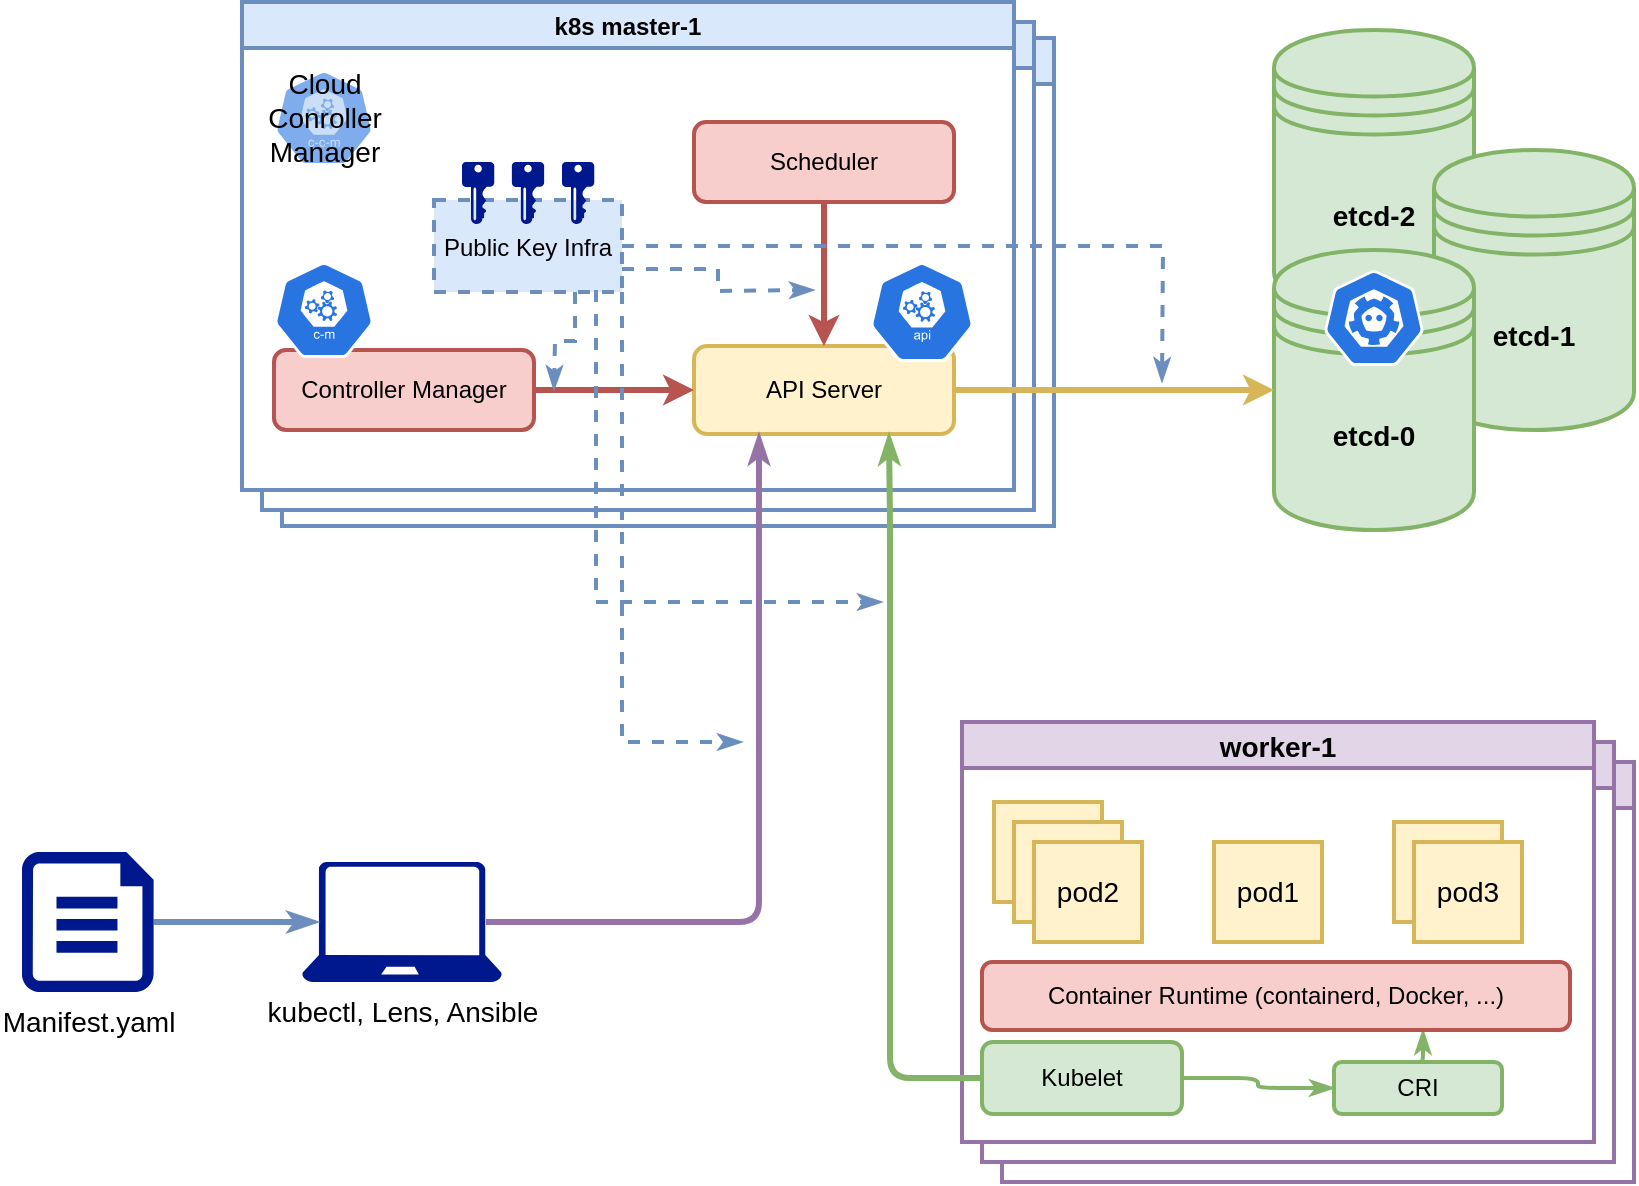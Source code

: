 <mxfile version="17.4.5" type="device"><diagram name="Page-1" id="c7558073-3199-34d8-9f00-42111426c3f3"><mxGraphModel dx="799" dy="633" grid="1" gridSize="10" guides="1" tooltips="1" connect="1" arrows="1" fold="1" page="1" pageScale="1" pageWidth="826" pageHeight="1169" background="none" math="0" shadow="0"><root><mxCell id="0"/><mxCell id="1" parent="0"/><mxCell id="LXiALC1T53WTGqMah1LK-255" value="" style="group" parent="1" vertex="1" connectable="0"><mxGeometry x="520" y="500" width="316" height="210" as="geometry"/></mxCell><mxCell id="LXiALC1T53WTGqMah1LK-256" value="worker-1" style="swimlane;rounded=0;fontSize=14;strokeColor=#9673a6;strokeWidth=2;swimlaneFillColor=default;fillColor=#e1d5e7;" parent="LXiALC1T53WTGqMah1LK-255" vertex="1"><mxGeometry width="316" height="210" as="geometry"/></mxCell><mxCell id="LXiALC1T53WTGqMah1LK-257" style="edgeStyle=orthogonalEdgeStyle;rounded=1;orthogonalLoop=1;jettySize=auto;html=1;exitX=0.5;exitY=0;exitDx=0;exitDy=0;entryX=0.75;entryY=1;entryDx=0;entryDy=0;fontSize=14;endArrow=classicThin;endFill=1;strokeWidth=2;fillColor=#d5e8d4;strokeColor=#82b366;" parent="LXiALC1T53WTGqMah1LK-256" source="LXiALC1T53WTGqMah1LK-258" target="LXiALC1T53WTGqMah1LK-259" edge="1"><mxGeometry relative="1" as="geometry"/></mxCell><mxCell id="LXiALC1T53WTGqMah1LK-258" value="&lt;div&gt;CRI&lt;/div&gt;" style="rounded=1;whiteSpace=wrap;html=1;strokeColor=#82b366;strokeWidth=2;fillColor=#d5e8d4;" parent="LXiALC1T53WTGqMah1LK-256" vertex="1"><mxGeometry x="186" y="170" width="84" height="26" as="geometry"/></mxCell><mxCell id="LXiALC1T53WTGqMah1LK-259" value="&lt;div&gt;Container Runtime (containerd, Docker, ...)&lt;/div&gt;" style="rounded=1;whiteSpace=wrap;html=1;strokeColor=#b85450;strokeWidth=2;fillColor=#f8cecc;" parent="LXiALC1T53WTGqMah1LK-256" vertex="1"><mxGeometry x="10" y="120" width="294" height="34" as="geometry"/></mxCell><mxCell id="LXiALC1T53WTGqMah1LK-260" style="edgeStyle=orthogonalEdgeStyle;rounded=1;orthogonalLoop=1;jettySize=auto;html=1;exitX=1;exitY=0.5;exitDx=0;exitDy=0;entryX=0;entryY=0.5;entryDx=0;entryDy=0;fontSize=14;strokeWidth=2;endArrow=classicThin;endFill=1;fillColor=#d5e8d4;strokeColor=#82b366;" parent="LXiALC1T53WTGqMah1LK-256" source="LXiALC1T53WTGqMah1LK-261" target="LXiALC1T53WTGqMah1LK-258" edge="1"><mxGeometry relative="1" as="geometry"/></mxCell><mxCell id="LXiALC1T53WTGqMah1LK-261" value="&lt;div&gt;Kubelet&lt;/div&gt;" style="rounded=1;whiteSpace=wrap;html=1;strokeColor=#82b366;strokeWidth=2;fillColor=#d5e8d4;" parent="LXiALC1T53WTGqMah1LK-256" vertex="1"><mxGeometry x="10" y="160" width="100" height="36" as="geometry"/></mxCell><mxCell id="LXiALC1T53WTGqMah1LK-262" value="" style="rounded=0;whiteSpace=wrap;html=1;fontSize=14;strokeColor=#d6b656;strokeWidth=2;fillColor=#fff2cc;" parent="LXiALC1T53WTGqMah1LK-256" vertex="1"><mxGeometry x="16" y="40" width="54" height="50" as="geometry"/></mxCell><mxCell id="LXiALC1T53WTGqMah1LK-263" value="pod1" style="rounded=0;whiteSpace=wrap;html=1;fontSize=14;strokeColor=#d6b656;strokeWidth=2;fillColor=#fff2cc;" parent="LXiALC1T53WTGqMah1LK-256" vertex="1"><mxGeometry x="126" y="60" width="54" height="50" as="geometry"/></mxCell><mxCell id="LXiALC1T53WTGqMah1LK-264" value="" style="rounded=0;whiteSpace=wrap;html=1;fontSize=14;strokeColor=#d6b656;strokeWidth=2;fillColor=#fff2cc;" parent="LXiALC1T53WTGqMah1LK-256" vertex="1"><mxGeometry x="216" y="50" width="54" height="50" as="geometry"/></mxCell><mxCell id="LXiALC1T53WTGqMah1LK-265" value="" style="rounded=0;whiteSpace=wrap;html=1;fontSize=14;strokeColor=#d6b656;strokeWidth=2;fillColor=#fff2cc;" parent="LXiALC1T53WTGqMah1LK-255" vertex="1"><mxGeometry x="26" y="50" width="54" height="50" as="geometry"/></mxCell><mxCell id="LXiALC1T53WTGqMah1LK-266" value="pod2" style="rounded=0;whiteSpace=wrap;html=1;fontSize=14;strokeColor=#d6b656;strokeWidth=2;fillColor=#fff2cc;" parent="LXiALC1T53WTGqMah1LK-255" vertex="1"><mxGeometry x="36" y="60" width="54" height="50" as="geometry"/></mxCell><mxCell id="LXiALC1T53WTGqMah1LK-267" value="pod3" style="rounded=0;whiteSpace=wrap;html=1;fontSize=14;strokeColor=#d6b656;strokeWidth=2;fillColor=#fff2cc;" parent="LXiALC1T53WTGqMah1LK-255" vertex="1"><mxGeometry x="226" y="60" width="54" height="50" as="geometry"/></mxCell><mxCell id="LXiALC1T53WTGqMah1LK-242" value="" style="group" parent="1" vertex="1" connectable="0"><mxGeometry x="510" y="490" width="316" height="210" as="geometry"/></mxCell><mxCell id="LXiALC1T53WTGqMah1LK-243" value="worker-1" style="swimlane;rounded=0;fontSize=14;strokeColor=#9673a6;strokeWidth=2;swimlaneFillColor=default;fillColor=#e1d5e7;" parent="LXiALC1T53WTGqMah1LK-242" vertex="1"><mxGeometry width="316" height="210" as="geometry"/></mxCell><mxCell id="LXiALC1T53WTGqMah1LK-244" style="edgeStyle=orthogonalEdgeStyle;rounded=1;orthogonalLoop=1;jettySize=auto;html=1;exitX=0.5;exitY=0;exitDx=0;exitDy=0;entryX=0.75;entryY=1;entryDx=0;entryDy=0;fontSize=14;endArrow=classicThin;endFill=1;strokeWidth=2;fillColor=#d5e8d4;strokeColor=#82b366;" parent="LXiALC1T53WTGqMah1LK-243" source="LXiALC1T53WTGqMah1LK-245" target="LXiALC1T53WTGqMah1LK-246" edge="1"><mxGeometry relative="1" as="geometry"/></mxCell><mxCell id="LXiALC1T53WTGqMah1LK-245" value="&lt;div&gt;CRI&lt;/div&gt;" style="rounded=1;whiteSpace=wrap;html=1;strokeColor=#82b366;strokeWidth=2;fillColor=#d5e8d4;" parent="LXiALC1T53WTGqMah1LK-243" vertex="1"><mxGeometry x="186" y="170" width="84" height="26" as="geometry"/></mxCell><mxCell id="LXiALC1T53WTGqMah1LK-246" value="&lt;div&gt;Container Runtime (containerd, Docker, ...)&lt;/div&gt;" style="rounded=1;whiteSpace=wrap;html=1;strokeColor=#b85450;strokeWidth=2;fillColor=#f8cecc;" parent="LXiALC1T53WTGqMah1LK-243" vertex="1"><mxGeometry x="10" y="120" width="294" height="34" as="geometry"/></mxCell><mxCell id="LXiALC1T53WTGqMah1LK-247" style="edgeStyle=orthogonalEdgeStyle;rounded=1;orthogonalLoop=1;jettySize=auto;html=1;exitX=1;exitY=0.5;exitDx=0;exitDy=0;entryX=0;entryY=0.5;entryDx=0;entryDy=0;fontSize=14;strokeWidth=2;endArrow=classicThin;endFill=1;fillColor=#d5e8d4;strokeColor=#82b366;" parent="LXiALC1T53WTGqMah1LK-243" source="LXiALC1T53WTGqMah1LK-248" target="LXiALC1T53WTGqMah1LK-245" edge="1"><mxGeometry relative="1" as="geometry"/></mxCell><mxCell id="LXiALC1T53WTGqMah1LK-248" value="&lt;div&gt;Kubelet&lt;/div&gt;" style="rounded=1;whiteSpace=wrap;html=1;strokeColor=#82b366;strokeWidth=2;fillColor=#d5e8d4;" parent="LXiALC1T53WTGqMah1LK-243" vertex="1"><mxGeometry x="10" y="160" width="100" height="36" as="geometry"/></mxCell><mxCell id="LXiALC1T53WTGqMah1LK-249" value="" style="rounded=0;whiteSpace=wrap;html=1;fontSize=14;strokeColor=#d6b656;strokeWidth=2;fillColor=#fff2cc;" parent="LXiALC1T53WTGqMah1LK-243" vertex="1"><mxGeometry x="16" y="40" width="54" height="50" as="geometry"/></mxCell><mxCell id="LXiALC1T53WTGqMah1LK-250" value="pod1" style="rounded=0;whiteSpace=wrap;html=1;fontSize=14;strokeColor=#d6b656;strokeWidth=2;fillColor=#fff2cc;" parent="LXiALC1T53WTGqMah1LK-243" vertex="1"><mxGeometry x="126" y="60" width="54" height="50" as="geometry"/></mxCell><mxCell id="LXiALC1T53WTGqMah1LK-251" value="" style="rounded=0;whiteSpace=wrap;html=1;fontSize=14;strokeColor=#d6b656;strokeWidth=2;fillColor=#fff2cc;" parent="LXiALC1T53WTGqMah1LK-243" vertex="1"><mxGeometry x="216" y="50" width="54" height="50" as="geometry"/></mxCell><mxCell id="LXiALC1T53WTGqMah1LK-252" value="" style="rounded=0;whiteSpace=wrap;html=1;fontSize=14;strokeColor=#d6b656;strokeWidth=2;fillColor=#fff2cc;" parent="LXiALC1T53WTGqMah1LK-242" vertex="1"><mxGeometry x="26" y="50" width="54" height="50" as="geometry"/></mxCell><mxCell id="LXiALC1T53WTGqMah1LK-253" value="pod2" style="rounded=0;whiteSpace=wrap;html=1;fontSize=14;strokeColor=#d6b656;strokeWidth=2;fillColor=#fff2cc;" parent="LXiALC1T53WTGqMah1LK-242" vertex="1"><mxGeometry x="36" y="60" width="54" height="50" as="geometry"/></mxCell><mxCell id="LXiALC1T53WTGqMah1LK-254" value="pod3" style="rounded=0;whiteSpace=wrap;html=1;fontSize=14;strokeColor=#d6b656;strokeWidth=2;fillColor=#fff2cc;" parent="LXiALC1T53WTGqMah1LK-242" vertex="1"><mxGeometry x="226" y="60" width="54" height="50" as="geometry"/></mxCell><mxCell id="LXiALC1T53WTGqMah1LK-229" value="k8s master-1" style="swimlane;rounded=0;strokeColor=#6c8ebf;strokeWidth=2;fillColor=#dae8fc;gradientColor=none;swimlaneFillColor=default;" parent="1" vertex="1"><mxGeometry x="160" y="138" width="386" height="244" as="geometry"><mxRectangle x="90" y="160" width="110" height="23" as="alternateBounds"/></mxGeometry></mxCell><mxCell id="LXiALC1T53WTGqMah1LK-230" value="&lt;div&gt;API Server&lt;/div&gt;" style="rounded=1;whiteSpace=wrap;html=1;strokeColor=#d6b656;strokeWidth=2;fillColor=#fff2cc;" parent="LXiALC1T53WTGqMah1LK-229" vertex="1"><mxGeometry x="226" y="172" width="130" height="44" as="geometry"/></mxCell><mxCell id="LXiALC1T53WTGqMah1LK-231" style="edgeStyle=orthogonalEdgeStyle;rounded=1;orthogonalLoop=1;jettySize=auto;html=1;exitX=1;exitY=0.5;exitDx=0;exitDy=0;entryX=0;entryY=0.5;entryDx=0;entryDy=0;fontSize=14;strokeWidth=3;fillColor=#f8cecc;strokeColor=#b85450;" parent="LXiALC1T53WTGqMah1LK-229" source="LXiALC1T53WTGqMah1LK-232" target="LXiALC1T53WTGqMah1LK-230" edge="1"><mxGeometry relative="1" as="geometry"/></mxCell><mxCell id="LXiALC1T53WTGqMah1LK-232" value="&lt;div&gt;Controller Manager&lt;/div&gt;" style="rounded=1;whiteSpace=wrap;html=1;strokeColor=#b85450;strokeWidth=2;fillColor=#f8cecc;" parent="LXiALC1T53WTGqMah1LK-229" vertex="1"><mxGeometry x="16" y="174" width="130" height="40" as="geometry"/></mxCell><mxCell id="LXiALC1T53WTGqMah1LK-233" value="&lt;div&gt;Scheduler&lt;/div&gt;" style="rounded=1;whiteSpace=wrap;html=1;strokeColor=#b85450;strokeWidth=2;fillColor=#f8cecc;" parent="LXiALC1T53WTGqMah1LK-229" vertex="1"><mxGeometry x="226" y="60" width="130" height="40" as="geometry"/></mxCell><mxCell id="LXiALC1T53WTGqMah1LK-234" style="edgeStyle=orthogonalEdgeStyle;rounded=1;orthogonalLoop=1;jettySize=auto;html=1;exitX=0.5;exitY=1;exitDx=0;exitDy=0;fontSize=14;strokeWidth=3;entryX=0.5;entryY=0;entryDx=0;entryDy=0;fillColor=#f8cecc;strokeColor=#b85450;" parent="LXiALC1T53WTGqMah1LK-229" source="LXiALC1T53WTGqMah1LK-233" target="LXiALC1T53WTGqMah1LK-230" edge="1"><mxGeometry relative="1" as="geometry"><mxPoint x="304.824" y="214" as="targetPoint"/></mxGeometry></mxCell><mxCell id="LXiALC1T53WTGqMah1LK-235" value="&lt;font style=&quot;font-size: 12px&quot;&gt;Public Key Infra&lt;/font&gt;" style="rounded=0;whiteSpace=wrap;html=1;fontSize=14;strokeColor=#6c8ebf;strokeWidth=2;dashed=1;fillColor=#dae8fc;" parent="LXiALC1T53WTGqMah1LK-229" vertex="1"><mxGeometry x="96" y="99" width="94" height="46" as="geometry"/></mxCell><mxCell id="LXiALC1T53WTGqMah1LK-236" value="" style="sketch=0;html=1;dashed=0;whitespace=wrap;fillColor=#2875E2;strokeColor=#ffffff;points=[[0.005,0.63,0],[0.1,0.2,0],[0.9,0.2,0],[0.5,0,0],[0.995,0.63,0],[0.72,0.99,0],[0.5,1,0],[0.28,0.99,0]];shape=mxgraph.kubernetes.icon;prIcon=api;rounded=0;fontSize=14;" parent="LXiALC1T53WTGqMah1LK-229" vertex="1"><mxGeometry x="310" y="130" width="60" height="50" as="geometry"/></mxCell><mxCell id="LXiALC1T53WTGqMah1LK-237" value="" style="sketch=0;html=1;dashed=0;whitespace=wrap;fillColor=#2875E2;strokeColor=#ffffff;points=[[0.005,0.63,0],[0.1,0.2,0],[0.9,0.2,0],[0.5,0,0],[0.995,0.63,0],[0.72,0.99,0],[0.5,1,0],[0.28,0.99,0]];shape=mxgraph.kubernetes.icon;prIcon=c_m;rounded=0;fontSize=14;" parent="LXiALC1T53WTGqMah1LK-229" vertex="1"><mxGeometry x="16" y="130" width="50" height="48" as="geometry"/></mxCell><mxCell id="LXiALC1T53WTGqMah1LK-238" value="&lt;div&gt;Cloud&lt;/div&gt;&lt;div&gt;Conroller&lt;/div&gt;&lt;div&gt;Manager&lt;/div&gt;" style="sketch=0;html=1;dashed=0;whitespace=wrap;fillColor=#2875E2;strokeColor=#ffffff;points=[[0.005,0.63,0],[0.1,0.2,0],[0.9,0.2,0],[0.5,0,0],[0.995,0.63,0],[0.72,0.99,0],[0.5,1,0],[0.28,0.99,0]];shape=mxgraph.kubernetes.icon;prIcon=c_c_m;rounded=0;fontSize=14;shadow=0;opacity=60;" parent="LXiALC1T53WTGqMah1LK-229" vertex="1"><mxGeometry x="16" y="34" width="50" height="48" as="geometry"/></mxCell><mxCell id="LXiALC1T53WTGqMah1LK-239" value="" style="sketch=0;aspect=fixed;pointerEvents=1;shadow=0;dashed=0;html=1;strokeColor=none;labelPosition=center;verticalLabelPosition=bottom;verticalAlign=top;align=center;fillColor=#00188D;shape=mxgraph.mscae.enterprise.key_permissions;rounded=0;fontSize=14;" parent="LXiALC1T53WTGqMah1LK-229" vertex="1"><mxGeometry x="110" y="80" width="16.12" height="31" as="geometry"/></mxCell><mxCell id="LXiALC1T53WTGqMah1LK-240" value="" style="sketch=0;aspect=fixed;pointerEvents=1;shadow=0;dashed=0;html=1;strokeColor=none;labelPosition=center;verticalLabelPosition=bottom;verticalAlign=top;align=center;fillColor=#00188D;shape=mxgraph.mscae.enterprise.key_permissions;rounded=0;fontSize=14;" parent="LXiALC1T53WTGqMah1LK-229" vertex="1"><mxGeometry x="160" y="80" width="16.12" height="31" as="geometry"/></mxCell><mxCell id="LXiALC1T53WTGqMah1LK-241" value="" style="sketch=0;aspect=fixed;pointerEvents=1;shadow=0;dashed=0;html=1;strokeColor=none;labelPosition=center;verticalLabelPosition=bottom;verticalAlign=top;align=center;fillColor=#00188D;shape=mxgraph.mscae.enterprise.key_permissions;rounded=0;fontSize=14;" parent="LXiALC1T53WTGqMah1LK-229" vertex="1"><mxGeometry x="134.94" y="80" width="16.12" height="31" as="geometry"/></mxCell><mxCell id="LXiALC1T53WTGqMah1LK-216" value="k8s master-1" style="swimlane;rounded=0;strokeColor=#6c8ebf;strokeWidth=2;fillColor=#dae8fc;gradientColor=none;swimlaneFillColor=default;" parent="1" vertex="1"><mxGeometry x="150" y="130" width="386" height="244" as="geometry"><mxRectangle x="90" y="160" width="110" height="23" as="alternateBounds"/></mxGeometry></mxCell><mxCell id="LXiALC1T53WTGqMah1LK-217" value="&lt;div&gt;API Server&lt;/div&gt;" style="rounded=1;whiteSpace=wrap;html=1;strokeColor=#d6b656;strokeWidth=2;fillColor=#fff2cc;" parent="LXiALC1T53WTGqMah1LK-216" vertex="1"><mxGeometry x="226" y="172" width="130" height="44" as="geometry"/></mxCell><mxCell id="LXiALC1T53WTGqMah1LK-218" style="edgeStyle=orthogonalEdgeStyle;rounded=1;orthogonalLoop=1;jettySize=auto;html=1;exitX=1;exitY=0.5;exitDx=0;exitDy=0;entryX=0;entryY=0.5;entryDx=0;entryDy=0;fontSize=14;strokeWidth=3;fillColor=#f8cecc;strokeColor=#b85450;" parent="LXiALC1T53WTGqMah1LK-216" source="LXiALC1T53WTGqMah1LK-219" target="LXiALC1T53WTGqMah1LK-217" edge="1"><mxGeometry relative="1" as="geometry"/></mxCell><mxCell id="LXiALC1T53WTGqMah1LK-219" value="&lt;div&gt;Controller Manager&lt;/div&gt;" style="rounded=1;whiteSpace=wrap;html=1;strokeColor=#b85450;strokeWidth=2;fillColor=#f8cecc;" parent="LXiALC1T53WTGqMah1LK-216" vertex="1"><mxGeometry x="16" y="174" width="130" height="40" as="geometry"/></mxCell><mxCell id="LXiALC1T53WTGqMah1LK-220" value="&lt;div&gt;Scheduler&lt;/div&gt;" style="rounded=1;whiteSpace=wrap;html=1;strokeColor=#b85450;strokeWidth=2;fillColor=#f8cecc;" parent="LXiALC1T53WTGqMah1LK-216" vertex="1"><mxGeometry x="226" y="60" width="130" height="40" as="geometry"/></mxCell><mxCell id="LXiALC1T53WTGqMah1LK-221" style="edgeStyle=orthogonalEdgeStyle;rounded=1;orthogonalLoop=1;jettySize=auto;html=1;exitX=0.5;exitY=1;exitDx=0;exitDy=0;fontSize=14;strokeWidth=3;entryX=0.5;entryY=0;entryDx=0;entryDy=0;fillColor=#f8cecc;strokeColor=#b85450;" parent="LXiALC1T53WTGqMah1LK-216" source="LXiALC1T53WTGqMah1LK-220" target="LXiALC1T53WTGqMah1LK-217" edge="1"><mxGeometry relative="1" as="geometry"><mxPoint x="304.824" y="214" as="targetPoint"/></mxGeometry></mxCell><mxCell id="LXiALC1T53WTGqMah1LK-222" value="&lt;font style=&quot;font-size: 12px&quot;&gt;Public Key Infra&lt;/font&gt;" style="rounded=0;whiteSpace=wrap;html=1;fontSize=14;strokeColor=#6c8ebf;strokeWidth=2;dashed=1;fillColor=#dae8fc;" parent="LXiALC1T53WTGqMah1LK-216" vertex="1"><mxGeometry x="96" y="99" width="94" height="46" as="geometry"/></mxCell><mxCell id="LXiALC1T53WTGqMah1LK-223" value="" style="sketch=0;html=1;dashed=0;whitespace=wrap;fillColor=#2875E2;strokeColor=#ffffff;points=[[0.005,0.63,0],[0.1,0.2,0],[0.9,0.2,0],[0.5,0,0],[0.995,0.63,0],[0.72,0.99,0],[0.5,1,0],[0.28,0.99,0]];shape=mxgraph.kubernetes.icon;prIcon=api;rounded=0;fontSize=14;" parent="LXiALC1T53WTGqMah1LK-216" vertex="1"><mxGeometry x="310" y="130" width="60" height="50" as="geometry"/></mxCell><mxCell id="LXiALC1T53WTGqMah1LK-224" value="" style="sketch=0;html=1;dashed=0;whitespace=wrap;fillColor=#2875E2;strokeColor=#ffffff;points=[[0.005,0.63,0],[0.1,0.2,0],[0.9,0.2,0],[0.5,0,0],[0.995,0.63,0],[0.72,0.99,0],[0.5,1,0],[0.28,0.99,0]];shape=mxgraph.kubernetes.icon;prIcon=c_m;rounded=0;fontSize=14;" parent="LXiALC1T53WTGqMah1LK-216" vertex="1"><mxGeometry x="16" y="130" width="50" height="48" as="geometry"/></mxCell><mxCell id="LXiALC1T53WTGqMah1LK-225" value="&lt;div&gt;Cloud&lt;/div&gt;&lt;div&gt;Conroller&lt;/div&gt;&lt;div&gt;Manager&lt;/div&gt;" style="sketch=0;html=1;dashed=0;whitespace=wrap;fillColor=#2875E2;strokeColor=#ffffff;points=[[0.005,0.63,0],[0.1,0.2,0],[0.9,0.2,0],[0.5,0,0],[0.995,0.63,0],[0.72,0.99,0],[0.5,1,0],[0.28,0.99,0]];shape=mxgraph.kubernetes.icon;prIcon=c_c_m;rounded=0;fontSize=14;shadow=0;opacity=60;" parent="LXiALC1T53WTGqMah1LK-216" vertex="1"><mxGeometry x="16" y="34" width="50" height="48" as="geometry"/></mxCell><mxCell id="LXiALC1T53WTGqMah1LK-226" value="" style="sketch=0;aspect=fixed;pointerEvents=1;shadow=0;dashed=0;html=1;strokeColor=none;labelPosition=center;verticalLabelPosition=bottom;verticalAlign=top;align=center;fillColor=#00188D;shape=mxgraph.mscae.enterprise.key_permissions;rounded=0;fontSize=14;" parent="LXiALC1T53WTGqMah1LK-216" vertex="1"><mxGeometry x="110" y="80" width="16.12" height="31" as="geometry"/></mxCell><mxCell id="LXiALC1T53WTGqMah1LK-227" value="" style="sketch=0;aspect=fixed;pointerEvents=1;shadow=0;dashed=0;html=1;strokeColor=none;labelPosition=center;verticalLabelPosition=bottom;verticalAlign=top;align=center;fillColor=#00188D;shape=mxgraph.mscae.enterprise.key_permissions;rounded=0;fontSize=14;" parent="LXiALC1T53WTGqMah1LK-216" vertex="1"><mxGeometry x="160" y="80" width="16.12" height="31" as="geometry"/></mxCell><mxCell id="LXiALC1T53WTGqMah1LK-228" value="" style="sketch=0;aspect=fixed;pointerEvents=1;shadow=0;dashed=0;html=1;strokeColor=none;labelPosition=center;verticalLabelPosition=bottom;verticalAlign=top;align=center;fillColor=#00188D;shape=mxgraph.mscae.enterprise.key_permissions;rounded=0;fontSize=14;" parent="LXiALC1T53WTGqMah1LK-216" vertex="1"><mxGeometry x="134.94" y="80" width="16.12" height="31" as="geometry"/></mxCell><mxCell id="LXiALC1T53WTGqMah1LK-161" value="" style="group" parent="1" vertex="1" connectable="0"><mxGeometry x="500" y="480" width="316" height="210" as="geometry"/></mxCell><mxCell id="LXiALC1T53WTGqMah1LK-139" value="worker-1" style="swimlane;rounded=0;fontSize=14;strokeColor=#9673a6;strokeWidth=2;swimlaneFillColor=default;fillColor=#e1d5e7;" parent="LXiALC1T53WTGqMah1LK-161" vertex="1"><mxGeometry width="316" height="210" as="geometry"/></mxCell><mxCell id="LXiALC1T53WTGqMah1LK-158" style="edgeStyle=orthogonalEdgeStyle;rounded=1;orthogonalLoop=1;jettySize=auto;html=1;exitX=0.5;exitY=0;exitDx=0;exitDy=0;entryX=0.75;entryY=1;entryDx=0;entryDy=0;fontSize=14;endArrow=classicThin;endFill=1;strokeWidth=2;fillColor=#d5e8d4;strokeColor=#82b366;" parent="LXiALC1T53WTGqMah1LK-139" source="LXiALC1T53WTGqMah1LK-149" target="LXiALC1T53WTGqMah1LK-150" edge="1"><mxGeometry relative="1" as="geometry"/></mxCell><mxCell id="LXiALC1T53WTGqMah1LK-149" value="&lt;div&gt;CRI&lt;/div&gt;" style="rounded=1;whiteSpace=wrap;html=1;strokeColor=#82b366;strokeWidth=2;fillColor=#d5e8d4;" parent="LXiALC1T53WTGqMah1LK-139" vertex="1"><mxGeometry x="186" y="170" width="84" height="26" as="geometry"/></mxCell><mxCell id="LXiALC1T53WTGqMah1LK-150" value="&lt;div&gt;Container Runtime (containerd, Docker, ...)&lt;/div&gt;" style="rounded=1;whiteSpace=wrap;html=1;strokeColor=#b85450;strokeWidth=2;fillColor=#f8cecc;" parent="LXiALC1T53WTGqMah1LK-139" vertex="1"><mxGeometry x="10" y="120" width="294" height="34" as="geometry"/></mxCell><mxCell id="LXiALC1T53WTGqMah1LK-152" style="edgeStyle=orthogonalEdgeStyle;rounded=1;orthogonalLoop=1;jettySize=auto;html=1;exitX=1;exitY=0.5;exitDx=0;exitDy=0;entryX=0;entryY=0.5;entryDx=0;entryDy=0;fontSize=14;strokeWidth=2;endArrow=classicThin;endFill=1;fillColor=#d5e8d4;strokeColor=#82b366;" parent="LXiALC1T53WTGqMah1LK-139" source="LXiALC1T53WTGqMah1LK-151" target="LXiALC1T53WTGqMah1LK-149" edge="1"><mxGeometry relative="1" as="geometry"/></mxCell><mxCell id="LXiALC1T53WTGqMah1LK-151" value="&lt;div&gt;Kubelet&lt;/div&gt;" style="rounded=1;whiteSpace=wrap;html=1;strokeColor=#82b366;strokeWidth=2;fillColor=#d5e8d4;" parent="LXiALC1T53WTGqMah1LK-139" vertex="1"><mxGeometry x="10" y="160" width="100" height="36" as="geometry"/></mxCell><mxCell id="LXiALC1T53WTGqMah1LK-153" value="" style="rounded=0;whiteSpace=wrap;html=1;fontSize=14;strokeColor=#d6b656;strokeWidth=2;fillColor=#fff2cc;" parent="LXiALC1T53WTGqMah1LK-139" vertex="1"><mxGeometry x="16" y="40" width="54" height="50" as="geometry"/></mxCell><mxCell id="LXiALC1T53WTGqMah1LK-156" value="pod1" style="rounded=0;whiteSpace=wrap;html=1;fontSize=14;strokeColor=#d6b656;strokeWidth=2;fillColor=#fff2cc;" parent="LXiALC1T53WTGqMah1LK-139" vertex="1"><mxGeometry x="126" y="60" width="54" height="50" as="geometry"/></mxCell><mxCell id="LXiALC1T53WTGqMah1LK-159" value="" style="rounded=0;whiteSpace=wrap;html=1;fontSize=14;strokeColor=#d6b656;strokeWidth=2;fillColor=#fff2cc;" parent="LXiALC1T53WTGqMah1LK-139" vertex="1"><mxGeometry x="216" y="50" width="54" height="50" as="geometry"/></mxCell><mxCell id="LXiALC1T53WTGqMah1LK-154" value="" style="rounded=0;whiteSpace=wrap;html=1;fontSize=14;strokeColor=#d6b656;strokeWidth=2;fillColor=#fff2cc;" parent="LXiALC1T53WTGqMah1LK-161" vertex="1"><mxGeometry x="26" y="50" width="54" height="50" as="geometry"/></mxCell><mxCell id="LXiALC1T53WTGqMah1LK-155" value="pod2" style="rounded=0;whiteSpace=wrap;html=1;fontSize=14;strokeColor=#d6b656;strokeWidth=2;fillColor=#fff2cc;" parent="LXiALC1T53WTGqMah1LK-161" vertex="1"><mxGeometry x="36" y="60" width="54" height="50" as="geometry"/></mxCell><mxCell id="LXiALC1T53WTGqMah1LK-160" value="pod3" style="rounded=0;whiteSpace=wrap;html=1;fontSize=14;strokeColor=#d6b656;strokeWidth=2;fillColor=#fff2cc;" parent="LXiALC1T53WTGqMah1LK-161" vertex="1"><mxGeometry x="226" y="60" width="54" height="50" as="geometry"/></mxCell><mxCell id="LXiALC1T53WTGqMah1LK-189" value="" style="group" parent="1" vertex="1" connectable="0"><mxGeometry x="656" y="134" width="180" height="250" as="geometry"/></mxCell><mxCell id="LXiALC1T53WTGqMah1LK-115" value="&lt;div style=&quot;font-size: 14px&quot;&gt;&lt;b&gt;etcd-2&lt;/b&gt;&lt;/div&gt;" style="shape=datastore;whiteSpace=wrap;html=1;rounded=0;strokeColor=#82b366;strokeWidth=2;fillColor=#d5e8d4;" parent="LXiALC1T53WTGqMah1LK-189" vertex="1"><mxGeometry width="100" height="140" as="geometry"/></mxCell><mxCell id="LXiALC1T53WTGqMah1LK-116" value="&lt;div style=&quot;font-size: 14px&quot;&gt;&lt;b&gt;etcd-1&lt;/b&gt;&lt;/div&gt;" style="shape=datastore;whiteSpace=wrap;html=1;rounded=0;strokeColor=#82b366;strokeWidth=2;fillColor=#d5e8d4;" parent="LXiALC1T53WTGqMah1LK-189" vertex="1"><mxGeometry x="80" y="60" width="100" height="140" as="geometry"/></mxCell><mxCell id="LXiALC1T53WTGqMah1LK-117" value="&lt;div style=&quot;font-size: 14px&quot;&gt;&lt;b&gt;etcd-0&lt;/b&gt;&lt;/div&gt;" style="shape=datastore;whiteSpace=wrap;html=1;rounded=0;strokeColor=#82b366;strokeWidth=2;fillColor=#d5e8d4;" parent="LXiALC1T53WTGqMah1LK-189" vertex="1"><mxGeometry y="110" width="100" height="140" as="geometry"/></mxCell><mxCell id="LXiALC1T53WTGqMah1LK-195" value="" style="sketch=0;html=1;dashed=0;whitespace=wrap;fillColor=#2875E2;strokeColor=#ffffff;points=[[0.005,0.63,0],[0.1,0.2,0],[0.9,0.2,0],[0.5,0,0],[0.995,0.63,0],[0.72,0.99,0],[0.5,1,0],[0.28,0.99,0]];shape=mxgraph.kubernetes.icon;prIcon=etcd;rounded=0;shadow=0;fontSize=14;" parent="LXiALC1T53WTGqMah1LK-189" vertex="1"><mxGeometry x="25" y="120" width="50" height="48" as="geometry"/></mxCell><mxCell id="LXiALC1T53WTGqMah1LK-206" value="" style="group" parent="1" vertex="1" connectable="0"><mxGeometry x="130" y="120" width="386" height="244" as="geometry"/></mxCell><mxCell id="LXiALC1T53WTGqMah1LK-120" style="edgeStyle=orthogonalEdgeStyle;rounded=1;orthogonalLoop=1;jettySize=auto;html=1;exitX=0.5;exitY=1;exitDx=0;exitDy=0;fontSize=14;strokeWidth=3;fillColor=#dae8fc;strokeColor=#6c8ebf;" parent="LXiALC1T53WTGqMah1LK-206" edge="1"><mxGeometry relative="1" as="geometry"><mxPoint x="276" y="164" as="targetPoint"/><mxPoint x="242.5" y="74" as="sourcePoint"/></mxGeometry></mxCell><mxCell id="LXiALC1T53WTGqMah1LK-132" value="k8s master-1" style="swimlane;rounded=0;strokeColor=#6c8ebf;strokeWidth=2;fillColor=#dae8fc;gradientColor=none;swimlaneFillColor=default;" parent="LXiALC1T53WTGqMah1LK-206" vertex="1"><mxGeometry x="10" width="386" height="244" as="geometry"><mxRectangle x="90" y="160" width="110" height="23" as="alternateBounds"/></mxGeometry></mxCell><mxCell id="LXiALC1T53WTGqMah1LK-133" value="&lt;div&gt;API Server&lt;/div&gt;" style="rounded=1;whiteSpace=wrap;html=1;strokeColor=#d6b656;strokeWidth=2;fillColor=#fff2cc;" parent="LXiALC1T53WTGqMah1LK-132" vertex="1"><mxGeometry x="226" y="172" width="130" height="44" as="geometry"/></mxCell><mxCell id="LXiALC1T53WTGqMah1LK-134" style="edgeStyle=orthogonalEdgeStyle;rounded=1;orthogonalLoop=1;jettySize=auto;html=1;exitX=1;exitY=0.5;exitDx=0;exitDy=0;entryX=0;entryY=0.5;entryDx=0;entryDy=0;fontSize=14;strokeWidth=3;fillColor=#f8cecc;strokeColor=#b85450;" parent="LXiALC1T53WTGqMah1LK-132" source="LXiALC1T53WTGqMah1LK-135" target="LXiALC1T53WTGqMah1LK-133" edge="1"><mxGeometry relative="1" as="geometry"/></mxCell><mxCell id="LXiALC1T53WTGqMah1LK-135" value="&lt;div&gt;Controller Manager&lt;/div&gt;" style="rounded=1;whiteSpace=wrap;html=1;strokeColor=#b85450;strokeWidth=2;fillColor=#f8cecc;" parent="LXiALC1T53WTGqMah1LK-132" vertex="1"><mxGeometry x="16" y="174" width="130" height="40" as="geometry"/></mxCell><mxCell id="LXiALC1T53WTGqMah1LK-136" value="&lt;div&gt;Scheduler&lt;/div&gt;" style="rounded=1;whiteSpace=wrap;html=1;strokeColor=#b85450;strokeWidth=2;fillColor=#f8cecc;" parent="LXiALC1T53WTGqMah1LK-132" vertex="1"><mxGeometry x="226" y="60" width="130" height="40" as="geometry"/></mxCell><mxCell id="LXiALC1T53WTGqMah1LK-138" style="edgeStyle=orthogonalEdgeStyle;rounded=1;orthogonalLoop=1;jettySize=auto;html=1;exitX=0.5;exitY=1;exitDx=0;exitDy=0;fontSize=14;strokeWidth=3;entryX=0.5;entryY=0;entryDx=0;entryDy=0;fillColor=#f8cecc;strokeColor=#b85450;" parent="LXiALC1T53WTGqMah1LK-132" source="LXiALC1T53WTGqMah1LK-136" target="LXiALC1T53WTGqMah1LK-133" edge="1"><mxGeometry relative="1" as="geometry"><mxPoint x="304.824" y="214" as="targetPoint"/></mxGeometry></mxCell><mxCell id="LXiALC1T53WTGqMah1LK-190" value="&lt;font style=&quot;font-size: 12px&quot;&gt;Public Key Infra&lt;/font&gt;" style="rounded=0;whiteSpace=wrap;html=1;fontSize=14;strokeColor=#6c8ebf;strokeWidth=2;dashed=1;fillColor=#dae8fc;" parent="LXiALC1T53WTGqMah1LK-132" vertex="1"><mxGeometry x="96" y="99" width="94" height="46" as="geometry"/></mxCell><mxCell id="LXiALC1T53WTGqMah1LK-191" value="" style="sketch=0;html=1;dashed=0;whitespace=wrap;fillColor=#2875E2;strokeColor=#ffffff;points=[[0.005,0.63,0],[0.1,0.2,0],[0.9,0.2,0],[0.5,0,0],[0.995,0.63,0],[0.72,0.99,0],[0.5,1,0],[0.28,0.99,0]];shape=mxgraph.kubernetes.icon;prIcon=api;rounded=0;fontSize=14;" parent="LXiALC1T53WTGqMah1LK-132" vertex="1"><mxGeometry x="310" y="130" width="60" height="50" as="geometry"/></mxCell><mxCell id="LXiALC1T53WTGqMah1LK-192" value="" style="sketch=0;html=1;dashed=0;whitespace=wrap;fillColor=#2875E2;strokeColor=#ffffff;points=[[0.005,0.63,0],[0.1,0.2,0],[0.9,0.2,0],[0.5,0,0],[0.995,0.63,0],[0.72,0.99,0],[0.5,1,0],[0.28,0.99,0]];shape=mxgraph.kubernetes.icon;prIcon=c_m;rounded=0;fontSize=14;" parent="LXiALC1T53WTGqMah1LK-132" vertex="1"><mxGeometry x="16" y="130" width="50" height="48" as="geometry"/></mxCell><mxCell id="LXiALC1T53WTGqMah1LK-194" value="&lt;div&gt;Cloud&lt;/div&gt;&lt;div&gt;Conroller&lt;/div&gt;&lt;div&gt;Manager&lt;/div&gt;" style="sketch=0;html=1;dashed=0;whitespace=wrap;fillColor=#2875E2;strokeColor=#ffffff;points=[[0.005,0.63,0],[0.1,0.2,0],[0.9,0.2,0],[0.5,0,0],[0.995,0.63,0],[0.72,0.99,0],[0.5,1,0],[0.28,0.99,0]];shape=mxgraph.kubernetes.icon;prIcon=c_c_m;rounded=0;fontSize=14;shadow=0;opacity=60;" parent="LXiALC1T53WTGqMah1LK-132" vertex="1"><mxGeometry x="16" y="34" width="50" height="48" as="geometry"/></mxCell><mxCell id="LXiALC1T53WTGqMah1LK-196" value="" style="sketch=0;aspect=fixed;pointerEvents=1;shadow=0;dashed=0;html=1;strokeColor=none;labelPosition=center;verticalLabelPosition=bottom;verticalAlign=top;align=center;fillColor=#00188D;shape=mxgraph.mscae.enterprise.key_permissions;rounded=0;fontSize=14;" parent="LXiALC1T53WTGqMah1LK-132" vertex="1"><mxGeometry x="110" y="80" width="16.12" height="31" as="geometry"/></mxCell><mxCell id="LXiALC1T53WTGqMah1LK-213" value="" style="sketch=0;aspect=fixed;pointerEvents=1;shadow=0;dashed=0;html=1;strokeColor=none;labelPosition=center;verticalLabelPosition=bottom;verticalAlign=top;align=center;fillColor=#00188D;shape=mxgraph.mscae.enterprise.key_permissions;rounded=0;fontSize=14;" parent="LXiALC1T53WTGqMah1LK-132" vertex="1"><mxGeometry x="160" y="80" width="16.12" height="31" as="geometry"/></mxCell><mxCell id="LXiALC1T53WTGqMah1LK-212" value="" style="sketch=0;aspect=fixed;pointerEvents=1;shadow=0;dashed=0;html=1;strokeColor=none;labelPosition=center;verticalLabelPosition=bottom;verticalAlign=top;align=center;fillColor=#00188D;shape=mxgraph.mscae.enterprise.key_permissions;rounded=0;fontSize=14;" parent="LXiALC1T53WTGqMah1LK-132" vertex="1"><mxGeometry x="134.94" y="80" width="16.12" height="31" as="geometry"/></mxCell><mxCell id="LXiALC1T53WTGqMah1LK-202" style="edgeStyle=orthogonalEdgeStyle;rounded=0;orthogonalLoop=1;jettySize=auto;html=1;exitX=0.75;exitY=1;exitDx=0;exitDy=0;dashed=1;fontSize=14;endArrow=classicThin;endFill=1;strokeWidth=2;fillColor=#dae8fc;strokeColor=#6c8ebf;" parent="LXiALC1T53WTGqMah1LK-206" source="LXiALC1T53WTGqMah1LK-190" edge="1"><mxGeometry relative="1" as="geometry"><mxPoint x="166" y="194" as="targetPoint"/></mxGeometry></mxCell><mxCell id="LXiALC1T53WTGqMah1LK-203" style="edgeStyle=orthogonalEdgeStyle;rounded=0;orthogonalLoop=1;jettySize=auto;html=1;exitX=1;exitY=0.75;exitDx=0;exitDy=0;dashed=1;fontSize=14;endArrow=classicThin;endFill=1;strokeWidth=2;fillColor=#dae8fc;strokeColor=#6c8ebf;" parent="LXiALC1T53WTGqMah1LK-206" source="LXiALC1T53WTGqMah1LK-190" edge="1"><mxGeometry relative="1" as="geometry"><mxPoint x="296" y="144" as="targetPoint"/><mxPoint x="200" y="132" as="sourcePoint"/></mxGeometry></mxCell><mxCell id="LXiALC1T53WTGqMah1LK-205" style="edgeStyle=orthogonalEdgeStyle;rounded=0;orthogonalLoop=1;jettySize=auto;html=1;exitX=1;exitY=1;exitDx=0;exitDy=0;fontSize=14;endArrow=classicThin;endFill=1;strokeWidth=2;fillColor=#dae8fc;strokeColor=#6c8ebf;dashed=1;" parent="1" source="LXiALC1T53WTGqMah1LK-190" edge="1"><mxGeometry relative="1" as="geometry"><mxPoint x="390" y="490" as="targetPoint"/><Array as="points"><mxPoint x="330" y="490"/></Array></mxGeometry></mxCell><mxCell id="LXiALC1T53WTGqMah1LK-201" style="edgeStyle=orthogonalEdgeStyle;rounded=0;orthogonalLoop=1;jettySize=auto;html=1;exitX=1;exitY=0.5;exitDx=0;exitDy=0;dashed=1;fontSize=14;endArrow=classicThin;endFill=1;strokeWidth=2;fillColor=#dae8fc;strokeColor=#6c8ebf;" parent="1" source="LXiALC1T53WTGqMah1LK-190" edge="1"><mxGeometry relative="1" as="geometry"><mxPoint x="600" y="310" as="targetPoint"/></mxGeometry></mxCell><mxCell id="LXiALC1T53WTGqMah1LK-204" style="edgeStyle=orthogonalEdgeStyle;rounded=1;orthogonalLoop=1;jettySize=auto;html=1;exitX=0;exitY=0.5;exitDx=0;exitDy=0;fontSize=14;endArrow=classicThin;endFill=1;strokeWidth=3;fillColor=#d5e8d4;strokeColor=#82b366;entryX=0.75;entryY=1;entryDx=0;entryDy=0;" parent="1" source="LXiALC1T53WTGqMah1LK-151" target="LXiALC1T53WTGqMah1LK-133" edge="1"><mxGeometry relative="1" as="geometry"><mxPoint x="400" y="360" as="targetPoint"/><Array as="points"><mxPoint x="464" y="658"/><mxPoint x="464" y="380"/></Array></mxGeometry></mxCell><mxCell id="LXiALC1T53WTGqMah1LK-148" style="edgeStyle=orthogonalEdgeStyle;rounded=1;orthogonalLoop=1;jettySize=auto;html=1;exitX=1;exitY=0.5;exitDx=0;exitDy=0;entryX=0;entryY=0.5;entryDx=0;entryDy=0;fontSize=14;strokeWidth=3;fillColor=#fff2cc;strokeColor=#d6b656;" parent="1" source="LXiALC1T53WTGqMah1LK-133" target="LXiALC1T53WTGqMah1LK-117" edge="1"><mxGeometry relative="1" as="geometry"/></mxCell><mxCell id="LXiALC1T53WTGqMah1LK-208" style="edgeStyle=orthogonalEdgeStyle;rounded=1;orthogonalLoop=1;jettySize=auto;html=1;exitX=0.92;exitY=0.5;exitDx=0;exitDy=0;exitPerimeter=0;entryX=0.25;entryY=1;entryDx=0;entryDy=0;fontSize=14;endArrow=classicThin;endFill=1;strokeWidth=3;fillColor=#e1d5e7;strokeColor=#9673a6;" parent="1" source="LXiALC1T53WTGqMah1LK-207" target="LXiALC1T53WTGqMah1LK-133" edge="1"><mxGeometry relative="1" as="geometry"/></mxCell><mxCell id="LXiALC1T53WTGqMah1LK-207" value="kubectl, Lens, Ansible" style="sketch=0;aspect=fixed;pointerEvents=1;shadow=0;dashed=0;html=1;strokeColor=none;labelPosition=center;verticalLabelPosition=bottom;verticalAlign=top;align=center;fillColor=#00188D;shape=mxgraph.azure.laptop;rounded=0;fontSize=14;" parent="1" vertex="1"><mxGeometry x="170" y="550" width="100" height="60" as="geometry"/></mxCell><mxCell id="LXiALC1T53WTGqMah1LK-210" style="edgeStyle=orthogonalEdgeStyle;rounded=1;orthogonalLoop=1;jettySize=auto;html=1;exitX=1;exitY=0.5;exitDx=0;exitDy=0;exitPerimeter=0;entryX=0.08;entryY=0.5;entryDx=0;entryDy=0;entryPerimeter=0;fontSize=14;endArrow=classicThin;endFill=1;strokeWidth=3;fillColor=#dae8fc;strokeColor=#6c8ebf;" parent="1" source="LXiALC1T53WTGqMah1LK-209" target="LXiALC1T53WTGqMah1LK-207" edge="1"><mxGeometry relative="1" as="geometry"/></mxCell><mxCell id="LXiALC1T53WTGqMah1LK-209" value="&lt;div&gt;Manifest.yaml&lt;/div&gt;" style="sketch=0;aspect=fixed;pointerEvents=1;shadow=0;dashed=0;html=1;strokeColor=none;labelPosition=center;verticalLabelPosition=bottom;verticalAlign=top;align=center;fillColor=#00188D;shape=mxgraph.azure.file;rounded=0;fontSize=14;" parent="1" vertex="1"><mxGeometry x="30" y="545" width="65.8" height="70" as="geometry"/></mxCell><mxCell id="LXiALC1T53WTGqMah1LK-215" style="edgeStyle=orthogonalEdgeStyle;rounded=0;orthogonalLoop=1;jettySize=auto;html=1;exitX=1;exitY=1;exitDx=0;exitDy=0;fontSize=14;endArrow=classicThin;endFill=1;strokeWidth=2;fillColor=#dae8fc;strokeColor=#6c8ebf;dashed=1;" parent="1" edge="1"><mxGeometry relative="1" as="geometry"><mxPoint x="460" y="420" as="targetPoint"/><mxPoint x="317.0" y="264.0" as="sourcePoint"/><Array as="points"><mxPoint x="317" y="420"/></Array></mxGeometry></mxCell></root></mxGraphModel></diagram></mxfile>